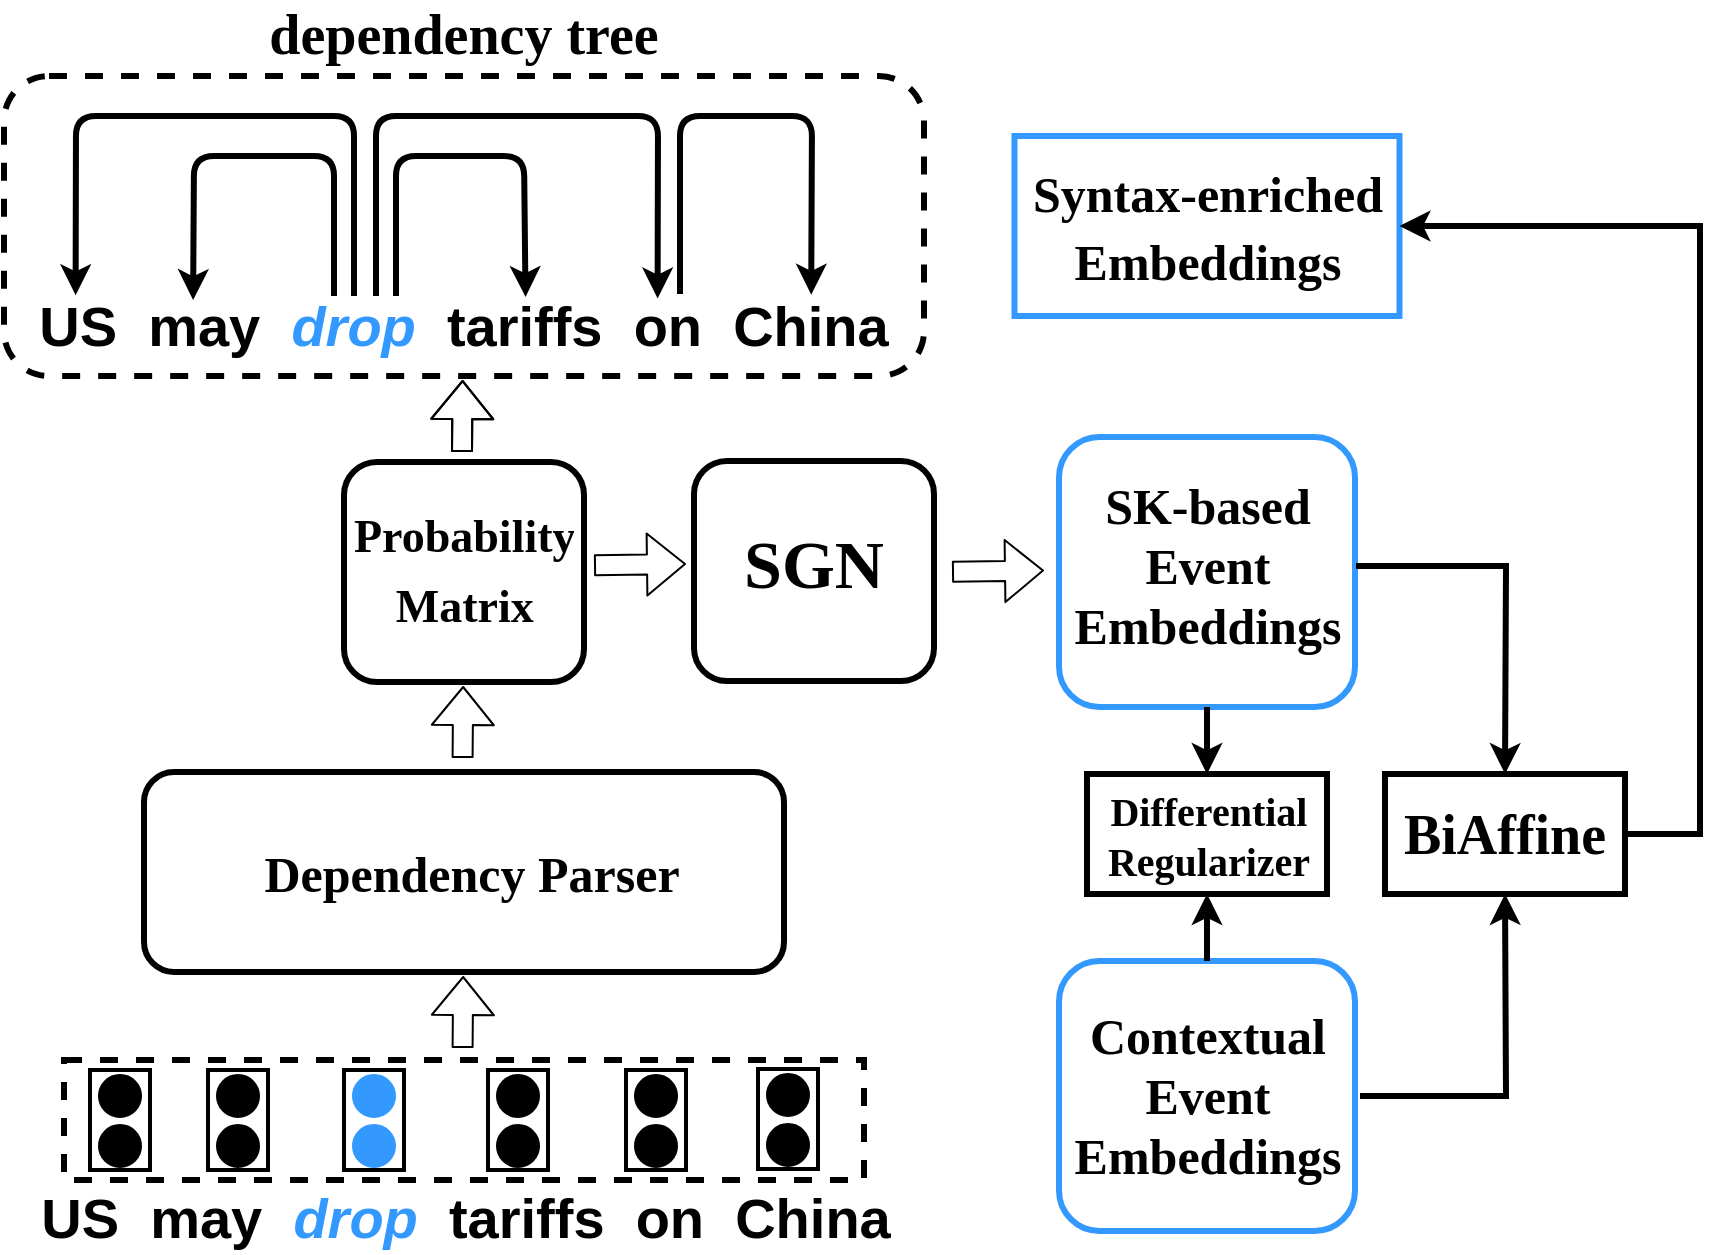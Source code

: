 <mxfile version="20.8.20" type="github">
  <diagram name="第 1 页" id="1LlGjjFq-itmGc15cI-b">
    <mxGraphModel dx="2215" dy="2036" grid="1" gridSize="10" guides="1" tooltips="1" connect="1" arrows="1" fold="1" page="1" pageScale="1" pageWidth="980" pageHeight="1390" math="0" shadow="0">
      <root>
        <mxCell id="0" />
        <mxCell id="1" parent="0" />
        <mxCell id="kfPwDd3YkVPb86NPEOGR-1" value="" style="rounded=1;whiteSpace=wrap;html=1;dashed=1;strokeWidth=3;" vertex="1" parent="1">
          <mxGeometry x="-928" y="-1075" width="460" height="150" as="geometry" />
        </mxCell>
        <mxCell id="kfPwDd3YkVPb86NPEOGR-2" value="&lt;b style=&quot;font-size: 28px;&quot;&gt;US&amp;nbsp; may&amp;nbsp; &lt;i&gt;&lt;font style=&quot;font-size: 28px;&quot; color=&quot;#3399ff&quot;&gt;drop&lt;/font&gt;&lt;/i&gt;&amp;nbsp; tariffs&amp;nbsp; on&amp;nbsp; China&lt;/b&gt;" style="text;html=1;strokeColor=none;fillColor=none;align=center;verticalAlign=middle;whiteSpace=wrap;rounded=0;fontSize=29;" vertex="1" parent="1">
          <mxGeometry x="-918" y="-965" width="440" height="30" as="geometry" />
        </mxCell>
        <mxCell id="kfPwDd3YkVPb86NPEOGR-3" value="" style="endArrow=classic;html=1;rounded=1;fontSize=29;entryX=0.07;entryY=-0.013;entryDx=0;entryDy=0;entryPerimeter=0;strokeWidth=3;" edge="1" parent="1">
          <mxGeometry width="50" height="50" relative="1" as="geometry">
            <mxPoint x="-753" y="-965" as="sourcePoint" />
            <mxPoint x="-892.2" y="-965.39" as="targetPoint" />
            <Array as="points">
              <mxPoint x="-753" y="-1055" />
              <mxPoint x="-892" y="-1055" />
            </Array>
          </mxGeometry>
        </mxCell>
        <mxCell id="kfPwDd3YkVPb86NPEOGR-4" value="" style="endArrow=classic;html=1;rounded=1;fontSize=29;entryX=0.199;entryY=0.067;entryDx=0;entryDy=0;entryPerimeter=0;strokeWidth=3;" edge="1" parent="1">
          <mxGeometry width="50" height="50" relative="1" as="geometry">
            <mxPoint x="-763" y="-965" as="sourcePoint" />
            <mxPoint x="-833.44" y="-962.99" as="targetPoint" />
            <Array as="points">
              <mxPoint x="-763" y="-1035" />
              <mxPoint x="-833" y="-1035" />
            </Array>
          </mxGeometry>
        </mxCell>
        <mxCell id="kfPwDd3YkVPb86NPEOGR-5" value="" style="endArrow=classic;html=1;rounded=1;fontSize=29;entryX=0.72;entryY=0.04;entryDx=0;entryDy=0;entryPerimeter=0;strokeWidth=3;" edge="1" parent="1" target="kfPwDd3YkVPb86NPEOGR-2">
          <mxGeometry width="50" height="50" relative="1" as="geometry">
            <mxPoint x="-742" y="-965" as="sourcePoint" />
            <mxPoint x="-608" y="-965" as="targetPoint" />
            <Array as="points">
              <mxPoint x="-742" y="-1055" />
              <mxPoint x="-601" y="-1055" />
            </Array>
          </mxGeometry>
        </mxCell>
        <mxCell id="kfPwDd3YkVPb86NPEOGR-6" value="" style="endArrow=classic;html=1;rounded=1;fontSize=29;entryX=0.579;entryY=0.016;entryDx=0;entryDy=0;entryPerimeter=0;strokeWidth=3;" edge="1" parent="1">
          <mxGeometry width="50" height="50" relative="1" as="geometry">
            <mxPoint x="-732" y="-965" as="sourcePoint" />
            <mxPoint x="-667.24" y="-964.52" as="targetPoint" />
            <Array as="points">
              <mxPoint x="-732" y="-1035" />
              <mxPoint x="-668" y="-1035" />
            </Array>
          </mxGeometry>
        </mxCell>
        <mxCell id="kfPwDd3YkVPb86NPEOGR-7" value="" style="endArrow=classic;html=1;rounded=1;fontSize=29;entryX=0.89;entryY=-0.022;entryDx=0;entryDy=0;entryPerimeter=0;strokeWidth=3;" edge="1" parent="1">
          <mxGeometry width="50" height="50" relative="1" as="geometry">
            <mxPoint x="-590" y="-966" as="sourcePoint" />
            <mxPoint x="-524.4" y="-965.66" as="targetPoint" />
            <Array as="points">
              <mxPoint x="-590" y="-1055" />
              <mxPoint x="-524" y="-1055" />
            </Array>
          </mxGeometry>
        </mxCell>
        <mxCell id="kfPwDd3YkVPb86NPEOGR-8" value="" style="shape=flexArrow;endArrow=classic;html=1;rounded=1;fontSize=29;fontColor=#3399FF;exitX=1;exitY=0.5;exitDx=0;exitDy=0;" edge="1" parent="1">
          <mxGeometry width="50" height="50" relative="1" as="geometry">
            <mxPoint x="-633" y="-830.42" as="sourcePoint" />
            <mxPoint x="-587" y="-831" as="targetPoint" />
          </mxGeometry>
        </mxCell>
        <mxCell id="kfPwDd3YkVPb86NPEOGR-9" value="" style="rounded=1;whiteSpace=wrap;html=1;fontSize=29;fontColor=#3399FF;strokeWidth=3;strokeColor=#3399FF;" vertex="1" parent="1">
          <mxGeometry x="-400.5" y="-894.5" width="148" height="135" as="geometry" />
        </mxCell>
        <mxCell id="kfPwDd3YkVPb86NPEOGR-10" value="" style="rounded=1;whiteSpace=wrap;html=1;fontSize=28;fontColor=#000000;strokeWidth=3;" vertex="1" parent="1">
          <mxGeometry x="-858" y="-727" width="320" height="100" as="geometry" />
        </mxCell>
        <mxCell id="kfPwDd3YkVPb86NPEOGR-11" value="&lt;font face=&quot;Times New Roman&quot; size=&quot;1&quot; style=&quot;&quot; color=&quot;#000000&quot;&gt;&lt;b style=&quot;font-size: 25px;&quot;&gt;Dependency Parser&lt;/b&gt;&lt;/font&gt;" style="text;strokeColor=none;fillColor=none;align=center;verticalAlign=middle;spacingLeft=4;spacingRight=4;overflow=hidden;points=[[0,0.5],[1,0.5]];portConstraint=eastwest;rotatable=0;whiteSpace=wrap;html=1;fontSize=29;fontColor=#3399FF;" vertex="1" parent="1">
          <mxGeometry x="-808" y="-727" width="228" height="100" as="geometry" />
        </mxCell>
        <mxCell id="kfPwDd3YkVPb86NPEOGR-13" value="&lt;span style=&quot;font-size: 28px;&quot;&gt;&lt;b&gt;US&amp;nbsp; may&amp;nbsp; &lt;i&gt;&lt;font style=&quot;font-size: 28px;&quot; color=&quot;#3399ff&quot;&gt;drop&lt;/font&gt;&amp;nbsp; &lt;/i&gt;tariffs&amp;nbsp; on&amp;nbsp; China&lt;/b&gt;&lt;/span&gt;" style="text;html=1;strokeColor=none;fillColor=none;align=center;verticalAlign=middle;whiteSpace=wrap;rounded=0;fontSize=29;" vertex="1" parent="1">
          <mxGeometry x="-917" y="-519" width="440" height="30" as="geometry" />
        </mxCell>
        <mxCell id="kfPwDd3YkVPb86NPEOGR-14" value="" style="rounded=0;whiteSpace=wrap;html=1;dashed=1;strokeWidth=3;" vertex="1" parent="1">
          <mxGeometry x="-898" y="-583" width="400" height="60" as="geometry" />
        </mxCell>
        <mxCell id="kfPwDd3YkVPb86NPEOGR-15" value="" style="rounded=0;whiteSpace=wrap;html=1;strokeWidth=2;rotation=90;" vertex="1" parent="1">
          <mxGeometry x="-895" y="-568" width="50" height="30" as="geometry" />
        </mxCell>
        <mxCell id="kfPwDd3YkVPb86NPEOGR-16" value="" style="ellipse;whiteSpace=wrap;html=1;aspect=fixed;strokeWidth=2;fillColor=#000000;" vertex="1" parent="1">
          <mxGeometry x="-880" y="-575" width="20" height="20" as="geometry" />
        </mxCell>
        <mxCell id="kfPwDd3YkVPb86NPEOGR-17" value="" style="ellipse;whiteSpace=wrap;html=1;aspect=fixed;strokeWidth=2;fillColor=#000000;" vertex="1" parent="1">
          <mxGeometry x="-880" y="-550" width="20" height="20" as="geometry" />
        </mxCell>
        <mxCell id="kfPwDd3YkVPb86NPEOGR-18" value="" style="rounded=0;whiteSpace=wrap;html=1;strokeWidth=2;rotation=90;" vertex="1" parent="1">
          <mxGeometry x="-836" y="-568" width="50" height="30" as="geometry" />
        </mxCell>
        <mxCell id="kfPwDd3YkVPb86NPEOGR-19" value="" style="ellipse;whiteSpace=wrap;html=1;aspect=fixed;strokeWidth=2;fillColor=#000000;" vertex="1" parent="1">
          <mxGeometry x="-821" y="-575" width="20" height="20" as="geometry" />
        </mxCell>
        <mxCell id="kfPwDd3YkVPb86NPEOGR-20" value="" style="ellipse;whiteSpace=wrap;html=1;aspect=fixed;strokeWidth=2;fillColor=#000000;" vertex="1" parent="1">
          <mxGeometry x="-821" y="-550" width="20" height="20" as="geometry" />
        </mxCell>
        <mxCell id="kfPwDd3YkVPb86NPEOGR-21" value="" style="rounded=0;whiteSpace=wrap;html=1;strokeWidth=2;rotation=90;" vertex="1" parent="1">
          <mxGeometry x="-696" y="-568" width="50" height="30" as="geometry" />
        </mxCell>
        <mxCell id="kfPwDd3YkVPb86NPEOGR-22" value="" style="ellipse;whiteSpace=wrap;html=1;aspect=fixed;strokeWidth=2;fillColor=#000000;" vertex="1" parent="1">
          <mxGeometry x="-681" y="-575" width="20" height="20" as="geometry" />
        </mxCell>
        <mxCell id="kfPwDd3YkVPb86NPEOGR-23" value="" style="ellipse;whiteSpace=wrap;html=1;aspect=fixed;strokeWidth=2;fillColor=#000000;" vertex="1" parent="1">
          <mxGeometry x="-681" y="-550" width="20" height="20" as="geometry" />
        </mxCell>
        <mxCell id="kfPwDd3YkVPb86NPEOGR-24" value="" style="rounded=0;whiteSpace=wrap;html=1;strokeWidth=2;rotation=90;" vertex="1" parent="1">
          <mxGeometry x="-561" y="-568.5" width="50" height="30" as="geometry" />
        </mxCell>
        <mxCell id="kfPwDd3YkVPb86NPEOGR-25" value="" style="ellipse;whiteSpace=wrap;html=1;aspect=fixed;strokeWidth=2;fillColor=#000000;" vertex="1" parent="1">
          <mxGeometry x="-546" y="-575.5" width="20" height="20" as="geometry" />
        </mxCell>
        <mxCell id="kfPwDd3YkVPb86NPEOGR-26" value="" style="ellipse;whiteSpace=wrap;html=1;aspect=fixed;strokeWidth=2;fillColor=#000000;" vertex="1" parent="1">
          <mxGeometry x="-546" y="-550.5" width="20" height="20" as="geometry" />
        </mxCell>
        <mxCell id="kfPwDd3YkVPb86NPEOGR-27" value="" style="rounded=0;whiteSpace=wrap;html=1;strokeWidth=2;rotation=90;" vertex="1" parent="1">
          <mxGeometry x="-627" y="-568" width="50" height="30" as="geometry" />
        </mxCell>
        <mxCell id="kfPwDd3YkVPb86NPEOGR-28" value="" style="ellipse;whiteSpace=wrap;html=1;aspect=fixed;strokeWidth=2;fillColor=#000000;" vertex="1" parent="1">
          <mxGeometry x="-612" y="-575" width="20" height="20" as="geometry" />
        </mxCell>
        <mxCell id="kfPwDd3YkVPb86NPEOGR-29" value="" style="ellipse;whiteSpace=wrap;html=1;aspect=fixed;strokeWidth=2;fillColor=#000000;" vertex="1" parent="1">
          <mxGeometry x="-612" y="-550" width="20" height="20" as="geometry" />
        </mxCell>
        <mxCell id="kfPwDd3YkVPb86NPEOGR-30" value="" style="rounded=0;whiteSpace=wrap;html=1;strokeWidth=2;rotation=90;" vertex="1" parent="1">
          <mxGeometry x="-768" y="-568" width="50" height="30" as="geometry" />
        </mxCell>
        <mxCell id="kfPwDd3YkVPb86NPEOGR-31" value="" style="ellipse;whiteSpace=wrap;html=1;aspect=fixed;strokeWidth=2;fillColor=#3399FF;strokeColor=#3399FF;" vertex="1" parent="1">
          <mxGeometry x="-753" y="-575" width="20" height="20" as="geometry" />
        </mxCell>
        <mxCell id="kfPwDd3YkVPb86NPEOGR-32" value="" style="ellipse;whiteSpace=wrap;html=1;aspect=fixed;strokeWidth=2;fillColor=#3399FF;strokeColor=#3399FF;" vertex="1" parent="1">
          <mxGeometry x="-753" y="-550" width="20" height="20" as="geometry" />
        </mxCell>
        <mxCell id="kfPwDd3YkVPb86NPEOGR-33" value="" style="rounded=1;whiteSpace=wrap;html=1;fontSize=29;fontColor=#3399FF;strokeWidth=3;" vertex="1" parent="1">
          <mxGeometry x="-758" y="-882" width="120" height="110" as="geometry" />
        </mxCell>
        <mxCell id="kfPwDd3YkVPb86NPEOGR-34" value="&lt;font face=&quot;Times New Roman&quot; size=&quot;1&quot; style=&quot;&quot; color=&quot;#000000&quot;&gt;&lt;b style=&quot;font-size: 23px;&quot;&gt;Probability Matrix&lt;/b&gt;&lt;/font&gt;" style="text;strokeColor=none;fillColor=none;align=center;verticalAlign=middle;spacingLeft=4;spacingRight=4;overflow=hidden;points=[[0,0.5],[1,0.5]];portConstraint=eastwest;rotatable=0;whiteSpace=wrap;html=1;fontSize=29;fontColor=#3399FF;strokeWidth=4;" vertex="1" parent="1">
          <mxGeometry x="-758" y="-876" width="120" height="92" as="geometry" />
        </mxCell>
        <mxCell id="kfPwDd3YkVPb86NPEOGR-35" value="" style="shape=flexArrow;endArrow=classic;html=1;rounded=1;fontSize=29;fontColor=#3399FF;" edge="1" parent="1">
          <mxGeometry width="50" height="50" relative="1" as="geometry">
            <mxPoint x="-699" y="-887" as="sourcePoint" />
            <mxPoint x="-698.71" y="-923" as="targetPoint" />
          </mxGeometry>
        </mxCell>
        <mxCell id="kfPwDd3YkVPb86NPEOGR-36" value="" style="shape=flexArrow;endArrow=classic;html=1;rounded=1;fontSize=29;fontColor=#3399FF;" edge="1" parent="1">
          <mxGeometry width="50" height="50" relative="1" as="geometry">
            <mxPoint x="-698.71" y="-734" as="sourcePoint" />
            <mxPoint x="-698.42" y="-770" as="targetPoint" />
          </mxGeometry>
        </mxCell>
        <mxCell id="kfPwDd3YkVPb86NPEOGR-37" value="" style="shape=flexArrow;endArrow=classic;html=1;rounded=1;fontSize=29;fontColor=#3399FF;" edge="1" parent="1">
          <mxGeometry width="50" height="50" relative="1" as="geometry">
            <mxPoint x="-699" y="-887" as="sourcePoint" />
            <mxPoint x="-698.71" y="-923" as="targetPoint" />
          </mxGeometry>
        </mxCell>
        <mxCell id="kfPwDd3YkVPb86NPEOGR-38" value="" style="shape=flexArrow;endArrow=classic;html=1;rounded=1;fontSize=29;fontColor=#3399FF;" edge="1" parent="1">
          <mxGeometry width="50" height="50" relative="1" as="geometry">
            <mxPoint x="-698.71" y="-589" as="sourcePoint" />
            <mxPoint x="-698.42" y="-625" as="targetPoint" />
          </mxGeometry>
        </mxCell>
        <mxCell id="kfPwDd3YkVPb86NPEOGR-40" value="" style="rounded=1;whiteSpace=wrap;html=1;fontSize=29;fontColor=#3399FF;strokeWidth=3;strokeColor=#3399FF;" vertex="1" parent="1">
          <mxGeometry x="-400.5" y="-632.5" width="148" height="135" as="geometry" />
        </mxCell>
        <mxCell id="kfPwDd3YkVPb86NPEOGR-41" value="" style="rounded=1;whiteSpace=wrap;html=1;fontSize=29;fontColor=#3399FF;strokeWidth=3;" vertex="1" parent="1">
          <mxGeometry x="-583" y="-882.5" width="120" height="110" as="geometry" />
        </mxCell>
        <mxCell id="kfPwDd3YkVPb86NPEOGR-42" value="&lt;font face=&quot;Times New Roman&quot; size=&quot;1&quot; style=&quot;&quot; color=&quot;#000000&quot;&gt;&lt;b style=&quot;font-size: 34px;&quot;&gt;SGN&lt;/b&gt;&lt;/font&gt;" style="text;strokeColor=none;fillColor=none;align=center;verticalAlign=middle;spacingLeft=4;spacingRight=4;overflow=hidden;points=[[0,0.5],[1,0.5]];portConstraint=eastwest;rotatable=0;whiteSpace=wrap;html=1;fontSize=29;fontColor=#3399FF;strokeWidth=4;" vertex="1" parent="1">
          <mxGeometry x="-583" y="-876.5" width="120" height="92" as="geometry" />
        </mxCell>
        <mxCell id="kfPwDd3YkVPb86NPEOGR-43" value="" style="shape=flexArrow;endArrow=classic;html=1;rounded=1;fontSize=29;fontColor=#3399FF;exitX=1;exitY=0.5;exitDx=0;exitDy=0;" edge="1" parent="1">
          <mxGeometry width="50" height="50" relative="1" as="geometry">
            <mxPoint x="-454" y="-827.13" as="sourcePoint" />
            <mxPoint x="-408" y="-827.71" as="targetPoint" />
          </mxGeometry>
        </mxCell>
        <mxCell id="kfPwDd3YkVPb86NPEOGR-44" value="" style="rounded=0;whiteSpace=wrap;html=1;strokeColor=#000000;strokeWidth=3;fontFamily=Times New Roman;fontSize=34;fillColor=none;gradientColor=default;" vertex="1" parent="1">
          <mxGeometry x="-386.5" y="-726" width="120" height="60" as="geometry" />
        </mxCell>
        <mxCell id="kfPwDd3YkVPb86NPEOGR-46" value="&lt;p style=&quot;line-height: 60%;&quot;&gt;&lt;font style=&quot;font-size: 20px;&quot;&gt;&lt;b&gt;Differential&lt;br&gt;&lt;/b&gt;&lt;/font&gt;&lt;font style=&quot;font-size: 20px;&quot;&gt;&lt;b&gt;Regularizer&lt;/b&gt;&lt;/font&gt;&lt;/p&gt;" style="text;html=1;strokeColor=none;fillColor=none;align=center;verticalAlign=middle;whiteSpace=wrap;rounded=0;fontSize=34;fontFamily=Times New Roman;" vertex="1" parent="1">
          <mxGeometry x="-414.5" y="-722" width="177" height="50" as="geometry" />
        </mxCell>
        <mxCell id="kfPwDd3YkVPb86NPEOGR-47" value="" style="rounded=0;whiteSpace=wrap;html=1;strokeColor=#000000;strokeWidth=3;fontFamily=Times New Roman;fontSize=34;fillColor=none;gradientColor=default;" vertex="1" parent="1">
          <mxGeometry x="-237.5" y="-726" width="120" height="60" as="geometry" />
        </mxCell>
        <mxCell id="kfPwDd3YkVPb86NPEOGR-48" value="&lt;p style=&quot;line-height: 60%;&quot;&gt;&lt;b style=&quot;&quot;&gt;&lt;font style=&quot;font-size: 28px;&quot;&gt;BiAffine&lt;/font&gt;&lt;/b&gt;&lt;/p&gt;" style="text;html=1;strokeColor=none;fillColor=none;align=center;verticalAlign=middle;whiteSpace=wrap;rounded=0;fontSize=34;fontFamily=Times New Roman;" vertex="1" parent="1">
          <mxGeometry x="-266" y="-736" width="177" height="80" as="geometry" />
        </mxCell>
        <mxCell id="kfPwDd3YkVPb86NPEOGR-49" value="&lt;div&gt;&lt;b&gt;dependency&amp;nbsp;&lt;span style=&quot;background-color: initial;&quot;&gt;tree&lt;/span&gt;&lt;/b&gt;&lt;/div&gt;" style="text;html=1;strokeColor=none;fillColor=none;align=center;verticalAlign=middle;whiteSpace=wrap;rounded=0;fontSize=28;fontFamily=Times New Roman;" vertex="1" parent="1">
          <mxGeometry x="-798" y="-1111" width="200" height="30" as="geometry" />
        </mxCell>
        <mxCell id="kfPwDd3YkVPb86NPEOGR-50" value="" style="rounded=0;whiteSpace=wrap;html=1;strokeColor=#3399FF;strokeWidth=3;fontFamily=Times New Roman;fontSize=34;fillColor=none;gradientColor=default;" vertex="1" parent="1">
          <mxGeometry x="-422.75" y="-1045" width="192.5" height="90" as="geometry" />
        </mxCell>
        <mxCell id="kfPwDd3YkVPb86NPEOGR-52" value="&lt;font style=&quot;font-size: 25px;&quot;&gt;&lt;b&gt;Syntax-enriched&lt;br&gt;Embeddings&lt;/b&gt;&lt;/font&gt;" style="text;html=1;strokeColor=none;fillColor=none;align=center;verticalAlign=middle;whiteSpace=wrap;rounded=0;fontSize=28;fontFamily=Times New Roman;" vertex="1" parent="1">
          <mxGeometry x="-441.5" y="-1030" width="230" height="60" as="geometry" />
        </mxCell>
        <mxCell id="kfPwDd3YkVPb86NPEOGR-53" value="&lt;b style=&quot;font-size: 25px;&quot;&gt;Contextual&lt;br&gt;Event&lt;br&gt;Embeddings&lt;/b&gt;" style="text;html=1;strokeColor=none;fillColor=none;align=center;verticalAlign=middle;whiteSpace=wrap;rounded=0;fontSize=23;fontFamily=Times New Roman;" vertex="1" parent="1">
          <mxGeometry x="-406.5" y="-615" width="160" height="100" as="geometry" />
        </mxCell>
        <mxCell id="kfPwDd3YkVPb86NPEOGR-54" value="&lt;b style=&quot;font-size: 25px;&quot;&gt;SK-based&lt;br&gt;Event&lt;br&gt;Embeddings&lt;/b&gt;" style="text;html=1;strokeColor=none;fillColor=none;align=center;verticalAlign=middle;whiteSpace=wrap;rounded=0;fontSize=23;fontFamily=Times New Roman;" vertex="1" parent="1">
          <mxGeometry x="-406" y="-880" width="160" height="100" as="geometry" />
        </mxCell>
        <mxCell id="kfPwDd3YkVPb86NPEOGR-66" style="edgeStyle=orthogonalEdgeStyle;rounded=0;orthogonalLoop=1;jettySize=auto;html=1;exitX=0.5;exitY=1;exitDx=0;exitDy=0;fontFamily=Times New Roman;fontSize=24;" edge="1" parent="1" source="kfPwDd3YkVPb86NPEOGR-47" target="kfPwDd3YkVPb86NPEOGR-47">
          <mxGeometry relative="1" as="geometry" />
        </mxCell>
        <mxCell id="kfPwDd3YkVPb86NPEOGR-67" value="" style="endArrow=classic;html=1;rounded=0;fontFamily=Times New Roman;fontSize=24;entryX=0.5;entryY=1;entryDx=0;entryDy=0;exitX=0.5;exitY=0;exitDx=0;exitDy=0;strokeWidth=3;" edge="1" parent="1" source="kfPwDd3YkVPb86NPEOGR-40" target="kfPwDd3YkVPb86NPEOGR-44">
          <mxGeometry width="50" height="50" relative="1" as="geometry">
            <mxPoint x="-170" y="-460" as="sourcePoint" />
            <mxPoint x="-120" y="-510" as="targetPoint" />
          </mxGeometry>
        </mxCell>
        <mxCell id="kfPwDd3YkVPb86NPEOGR-68" value="" style="endArrow=classic;html=1;rounded=0;fontFamily=Times New Roman;fontSize=24;exitX=0.5;exitY=1;exitDx=0;exitDy=0;entryX=0.5;entryY=0;entryDx=0;entryDy=0;strokeWidth=3;" edge="1" parent="1" source="kfPwDd3YkVPb86NPEOGR-9" target="kfPwDd3YkVPb86NPEOGR-44">
          <mxGeometry width="50" height="50" relative="1" as="geometry">
            <mxPoint x="-190" y="-734.5" as="sourcePoint" />
            <mxPoint x="-140" y="-784.5" as="targetPoint" />
          </mxGeometry>
        </mxCell>
        <mxCell id="kfPwDd3YkVPb86NPEOGR-71" value="" style="endArrow=classic;html=1;rounded=0;fontFamily=Times New Roman;fontSize=24;entryX=0.5;entryY=0;entryDx=0;entryDy=0;strokeWidth=3;" edge="1" parent="1" target="kfPwDd3YkVPb86NPEOGR-47">
          <mxGeometry width="50" height="50" relative="1" as="geometry">
            <mxPoint x="-252" y="-830" as="sourcePoint" />
            <mxPoint x="-202.5" y="-872.5" as="targetPoint" />
            <Array as="points">
              <mxPoint x="-177" y="-830" />
            </Array>
          </mxGeometry>
        </mxCell>
        <mxCell id="kfPwDd3YkVPb86NPEOGR-72" value="" style="endArrow=classic;html=1;rounded=0;fontFamily=Times New Roman;fontSize=24;entryX=0.5;entryY=1;entryDx=0;entryDy=0;strokeWidth=3;" edge="1" parent="1" target="kfPwDd3YkVPb86NPEOGR-47">
          <mxGeometry width="50" height="50" relative="1" as="geometry">
            <mxPoint x="-250" y="-565" as="sourcePoint" />
            <mxPoint x="-202.5" y="-605.5" as="targetPoint" />
            <Array as="points">
              <mxPoint x="-177" y="-565" />
            </Array>
          </mxGeometry>
        </mxCell>
        <mxCell id="kfPwDd3YkVPb86NPEOGR-74" value="" style="endArrow=classic;html=1;rounded=0;strokeWidth=3;fontFamily=Times New Roman;fontSize=24;exitX=1;exitY=0.5;exitDx=0;exitDy=0;entryX=1;entryY=0.5;entryDx=0;entryDy=0;" edge="1" parent="1" source="kfPwDd3YkVPb86NPEOGR-47" target="kfPwDd3YkVPb86NPEOGR-50">
          <mxGeometry width="50" height="50" relative="1" as="geometry">
            <mxPoint x="-250" y="-780" as="sourcePoint" />
            <mxPoint x="-50" y="-820" as="targetPoint" />
            <Array as="points">
              <mxPoint x="-80" y="-696" />
              <mxPoint x="-80" y="-850" />
              <mxPoint x="-80" y="-1000" />
            </Array>
          </mxGeometry>
        </mxCell>
      </root>
    </mxGraphModel>
  </diagram>
</mxfile>
